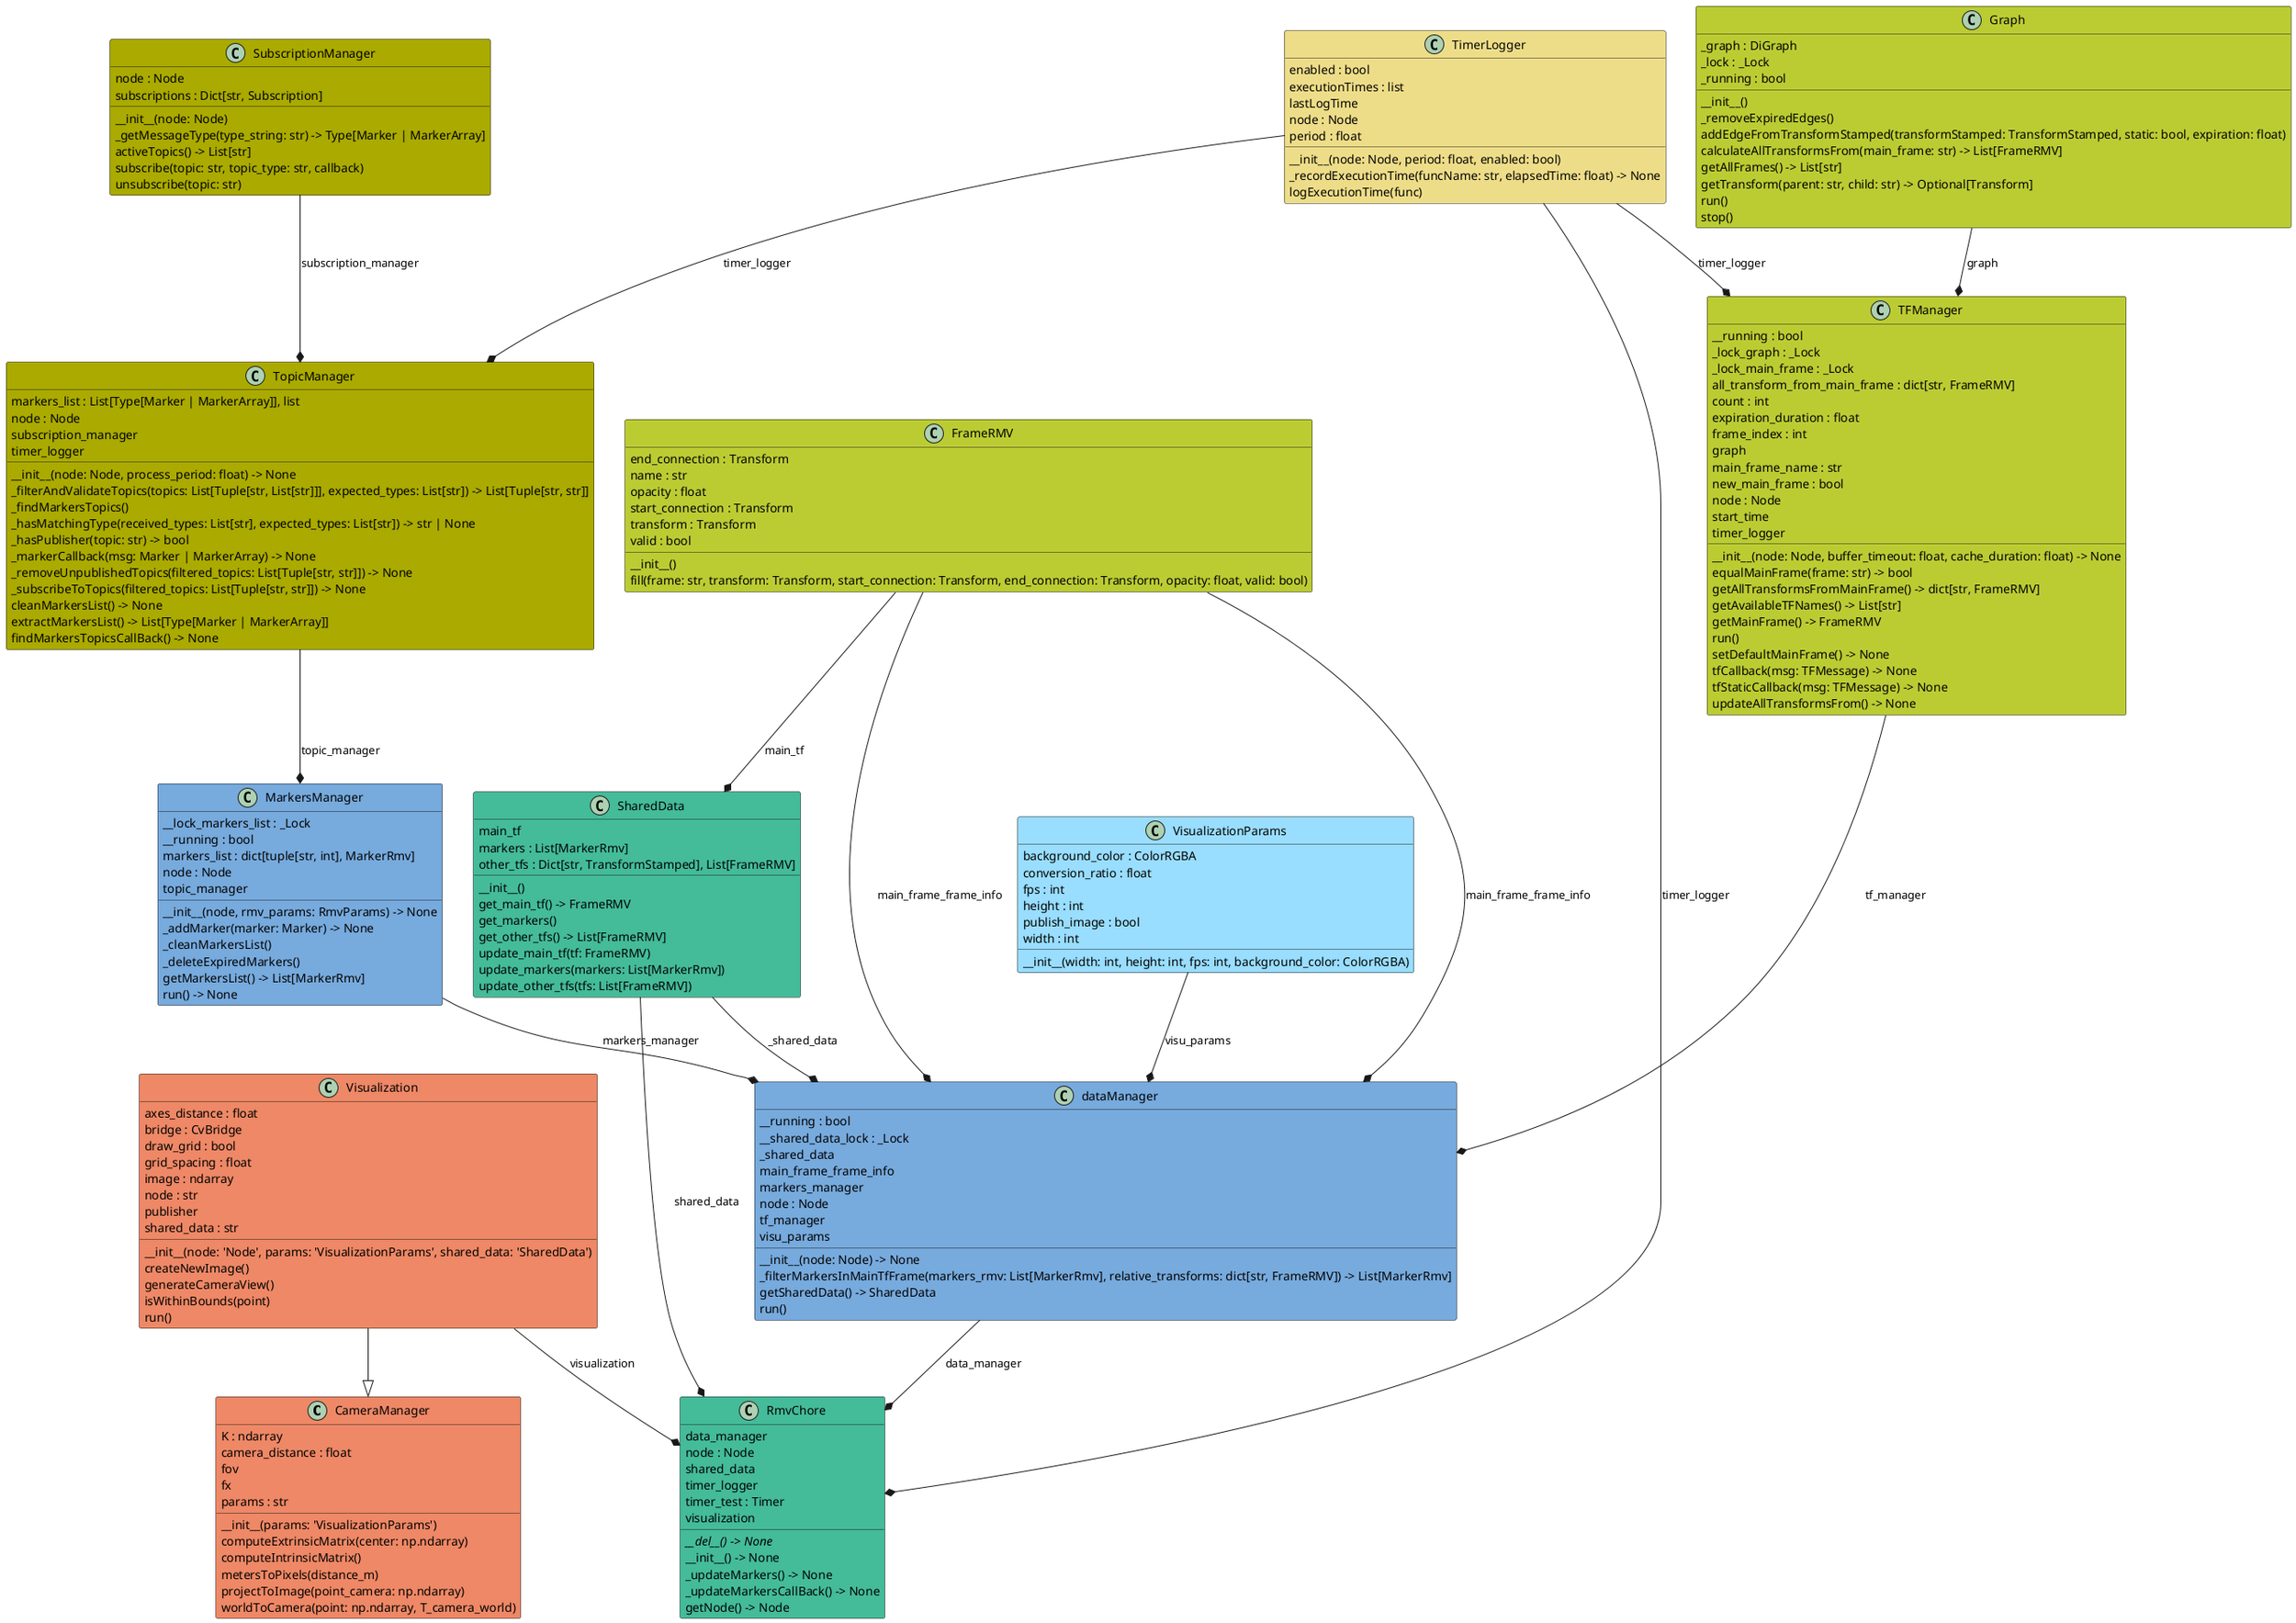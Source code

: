 @startuml classes
set namespaceSeparator none
class "CameraManager" as visualization.visualization.CameraManager #EE8866 {
  K : ndarray
  camera_distance : float
  fov
  fx
  params : str
  __init__(params: 'VisualizationParams')
  computeExtrinsicMatrix(center: np.ndarray)
  computeIntrinsicMatrix()
  metersToPixels(distance_m)
  projectToImage(point_camera: np.ndarray)
  worldToCamera(point: np.ndarray, T_camera_world)
}
class "FrameRMV" as tf_management.graph.FrameRMV #BBCC33 {
  end_connection : Transform
  name : str
  opacity : float
  start_connection : Transform
  transform : Transform
  valid : bool
  __init__()
  fill(frame: str, transform: Transform, start_connection: Transform, end_connection: Transform, opacity: float, valid: bool)
}
class "Graph" as tf_management.graph.Graph #BBCC33 {
  _graph : DiGraph
  _lock : _Lock
  _running : bool
  __init__()
  _removeExpiredEdges()
  addEdgeFromTransformStamped(transformStamped: TransformStamped, static: bool, expiration: float)
  calculateAllTransformsFrom(main_frame: str) -> List[FrameRMV]
  getAllFrames() -> List[str]
  getTransform(parent: str, child: str) -> Optional[Transform]
  run()
  stop()
}
class "MarkersManager" as markers_management.markers_manager.MarkersManager #77AADD {
  __lock_markers_list : _Lock
  __running : bool
  markers_list : dict[tuple[str, int], MarkerRmv]
  node : Node
  topic_manager
  __init__(node, rmv_params: RmvParams) -> None
  _addMarker(marker: Marker) -> None
  _cleanMarkersList()
  _deleteExpiredMarkers()
  getMarkersList() -> List[MarkerRmv]
  run() -> None
}
class "RmvChore" as rmv_chore.rmv_chore.RmvChore #44BB99 {
  data_manager
  node : Node
  shared_data
  timer_logger
  timer_test : Timer
  visualization
  {abstract}__del__() -> None
  __init__() -> None
  _updateMarkers() -> None
  _updateMarkersCallBack() -> None
  getNode() -> Node
}
class "SharedData" as rmv_chore.shared_data.SharedData #44BB99 {
  main_tf
  markers : List[MarkerRmv]
  other_tfs : Dict[str, TransformStamped], List[FrameRMV]
  __init__()
  get_main_tf() -> FrameRMV
  get_markers()
  get_other_tfs() -> List[FrameRMV]
  update_main_tf(tf: FrameRMV)
  update_markers(markers: List[MarkerRmv])
  update_other_tfs(tfs: List[FrameRMV])
}
class "SubscriptionManager" as topic_management.subscription_manager.SubscriptionManager #AAAA00 {
  node : Node
  subscriptions : Dict[str, Subscription]
  __init__(node: Node)
  _getMessageType(type_string: str) -> Type[Marker | MarkerArray]
  activeTopics() -> List[str]
  subscribe(topic: str, topic_type: str, callback)
  unsubscribe(topic: str)
}
class "TFManager" as tf_management.tf.TFManager #BBCC33 {
  __running : bool
  _lock_graph : _Lock
  _lock_main_frame : _Lock
  all_transform_from_main_frame : dict[str, FrameRMV]
  count : int
  expiration_duration : float
  frame_index : int
  graph
  main_frame_name : str
  new_main_frame : bool
  node : Node
  start_time
  timer_logger
  __init__(node: Node, buffer_timeout: float, cache_duration: float) -> None
  equalMainFrame(frame: str) -> bool
  getAllTransformsFromMainFrame() -> dict[str, FrameRMV]
  getAvailableTFNames() -> List[str]
  getMainFrame() -> FrameRMV
  run()
  setDefaultMainFrame() -> None
  tfCallback(msg: TFMessage) -> None
  tfStaticCallback(msg: TFMessage) -> None
  updateAllTransformsFrom() -> None
}
class "TimerLogger" as utils.timer_log.TimerLogger #EEDD88 {
  enabled : bool
  executionTimes : list
  lastLogTime
  node : Node
  period : float
  __init__(node: Node, period: float, enabled: bool)
  _recordExecutionTime(funcName: str, elapsedTime: float) -> None
  logExecutionTime(func)
}
class "TopicManager" as topic_management.topic_manager.TopicManager #AAAA00 {
  markers_list : List[Type[Marker | MarkerArray]], list
  node : Node
  subscription_manager
  timer_logger
  __init__(node: Node, process_period: float) -> None
  _filterAndValidateTopics(topics: List[Tuple[str, List[str]]], expected_types: List[str]) -> List[Tuple[str, str]]
  _findMarkersTopics()
  _hasMatchingType(received_types: List[str], expected_types: List[str]) -> str | None
  _hasPublisher(topic: str) -> bool
  _markerCallback(msg: Marker | MarkerArray) -> None
  _removeUnpublishedTopics(filtered_topics: List[Tuple[str, str]]) -> None
  _subscribeToTopics(filtered_topics: List[Tuple[str, str]]) -> None
  cleanMarkersList() -> None
  extractMarkersList() -> List[Type[Marker | MarkerArray]]
  findMarkersTopicsCallBack() -> None
}
class "Visualization" as visualization.visualization.Visualization #EE8866 {
  axes_distance : float
  bridge : CvBridge
  draw_grid : bool
  grid_spacing : float
  image : ndarray
  node : str
  publisher
  shared_data : str
  __init__(node: 'Node', params: 'VisualizationParams', shared_data: 'SharedData')
  createNewImage()
  generateCameraView()
  isWithinBounds(point)
  run()
}
class "VisualizationParams" as parameters.params.VisualizationParams #99DDFF {
  background_color : ColorRGBA
  conversion_ratio : float
  fps : int
  height : int
  publish_image : bool
  width : int
  __init__(width: int, height: int, fps: int, background_color: ColorRGBA)
}
class "dataManager" as markers_management.markers_manager.dataManager #77AADD {
  __running : bool
  __shared_data_lock : _Lock
  _shared_data
  main_frame_frame_info
  markers_manager
  node : Node
  tf_manager
  visu_params
  __init__(node: Node) -> None
  _filterMarkersInMainTfFrame(markers_rmv: List[MarkerRmv], relative_transforms: dict[str, FrameRMV]) -> List[MarkerRmv]
  getSharedData() -> SharedData
  run()
}
visualization.visualization.Visualization --|> visualization.visualization.CameraManager
markers_management.markers_manager.MarkersManager --* markers_management.markers_manager.dataManager : markers_manager
markers_management.markers_manager.dataManager --* rmv_chore.rmv_chore.RmvChore : data_manager
parameters.params.VisualizationParams --* markers_management.markers_manager.dataManager : visu_params
rmv_chore.shared_data.SharedData --* markers_management.markers_manager.dataManager : _shared_data
rmv_chore.shared_data.SharedData --* rmv_chore.rmv_chore.RmvChore : shared_data
tf_management.graph.FrameRMV --* markers_management.markers_manager.dataManager : main_frame_frame_info
tf_management.graph.FrameRMV --* markers_management.markers_manager.dataManager : main_frame_frame_info
tf_management.graph.FrameRMV --* rmv_chore.shared_data.SharedData : main_tf
tf_management.graph.Graph --* tf_management.tf.TFManager : graph
tf_management.tf.TFManager --* markers_management.markers_manager.dataManager : tf_manager
topic_management.subscription_manager.SubscriptionManager --* topic_management.topic_manager.TopicManager : subscription_manager
topic_management.topic_manager.TopicManager --* markers_management.markers_manager.MarkersManager : topic_manager
utils.timer_log.TimerLogger --* rmv_chore.rmv_chore.RmvChore : timer_logger
utils.timer_log.TimerLogger --* tf_management.tf.TFManager : timer_logger
utils.timer_log.TimerLogger --* topic_management.topic_manager.TopicManager : timer_logger
visualization.visualization.Visualization --* rmv_chore.rmv_chore.RmvChore : visualization
@enduml

